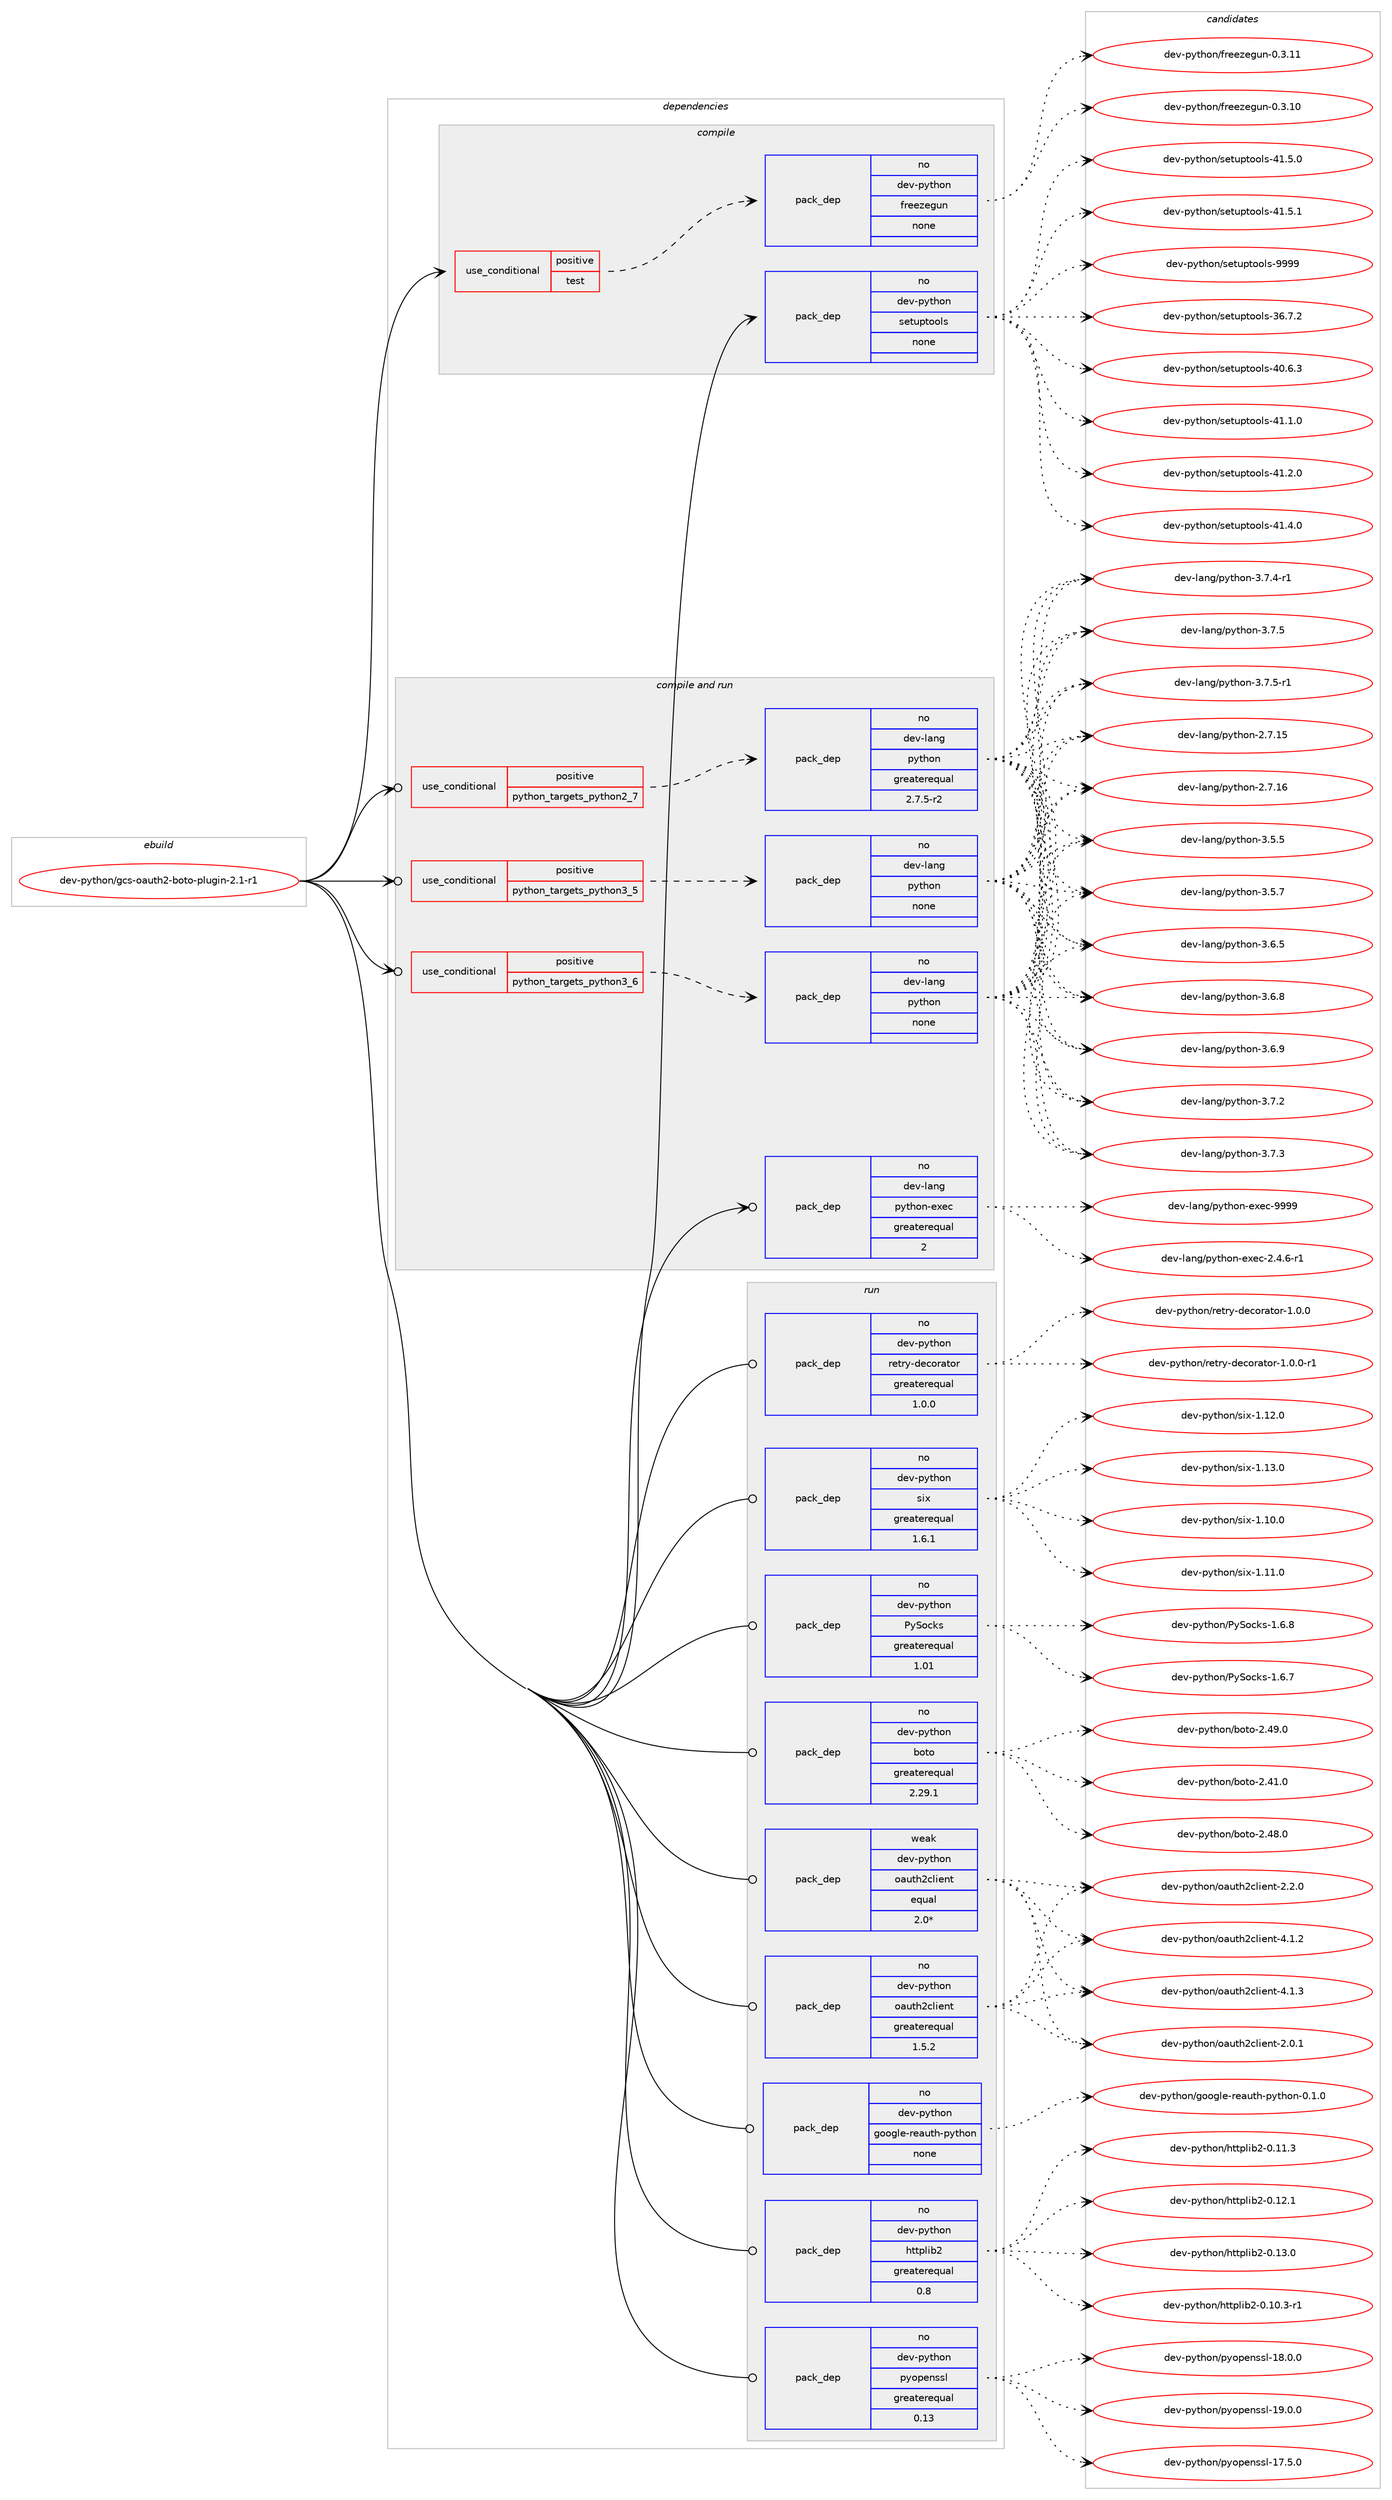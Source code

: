 digraph prolog {

# *************
# Graph options
# *************

newrank=true;
concentrate=true;
compound=true;
graph [rankdir=LR,fontname=Helvetica,fontsize=10,ranksep=1.5];#, ranksep=2.5, nodesep=0.2];
edge  [arrowhead=vee];
node  [fontname=Helvetica,fontsize=10];

# **********
# The ebuild
# **********

subgraph cluster_leftcol {
color=gray;
rank=same;
label=<<i>ebuild</i>>;
id [label="dev-python/gcs-oauth2-boto-plugin-2.1-r1", color=red, width=4, href="../dev-python/gcs-oauth2-boto-plugin-2.1-r1.svg"];
}

# ****************
# The dependencies
# ****************

subgraph cluster_midcol {
color=gray;
label=<<i>dependencies</i>>;
subgraph cluster_compile {
fillcolor="#eeeeee";
style=filled;
label=<<i>compile</i>>;
subgraph cond139893 {
dependency606255 [label=<<TABLE BORDER="0" CELLBORDER="1" CELLSPACING="0" CELLPADDING="4"><TR><TD ROWSPAN="3" CELLPADDING="10">use_conditional</TD></TR><TR><TD>positive</TD></TR><TR><TD>test</TD></TR></TABLE>>, shape=none, color=red];
subgraph pack454565 {
dependency606256 [label=<<TABLE BORDER="0" CELLBORDER="1" CELLSPACING="0" CELLPADDING="4" WIDTH="220"><TR><TD ROWSPAN="6" CELLPADDING="30">pack_dep</TD></TR><TR><TD WIDTH="110">no</TD></TR><TR><TD>dev-python</TD></TR><TR><TD>freezegun</TD></TR><TR><TD>none</TD></TR><TR><TD></TD></TR></TABLE>>, shape=none, color=blue];
}
dependency606255:e -> dependency606256:w [weight=20,style="dashed",arrowhead="vee"];
}
id:e -> dependency606255:w [weight=20,style="solid",arrowhead="vee"];
subgraph pack454566 {
dependency606257 [label=<<TABLE BORDER="0" CELLBORDER="1" CELLSPACING="0" CELLPADDING="4" WIDTH="220"><TR><TD ROWSPAN="6" CELLPADDING="30">pack_dep</TD></TR><TR><TD WIDTH="110">no</TD></TR><TR><TD>dev-python</TD></TR><TR><TD>setuptools</TD></TR><TR><TD>none</TD></TR><TR><TD></TD></TR></TABLE>>, shape=none, color=blue];
}
id:e -> dependency606257:w [weight=20,style="solid",arrowhead="vee"];
}
subgraph cluster_compileandrun {
fillcolor="#eeeeee";
style=filled;
label=<<i>compile and run</i>>;
subgraph cond139894 {
dependency606258 [label=<<TABLE BORDER="0" CELLBORDER="1" CELLSPACING="0" CELLPADDING="4"><TR><TD ROWSPAN="3" CELLPADDING="10">use_conditional</TD></TR><TR><TD>positive</TD></TR><TR><TD>python_targets_python2_7</TD></TR></TABLE>>, shape=none, color=red];
subgraph pack454567 {
dependency606259 [label=<<TABLE BORDER="0" CELLBORDER="1" CELLSPACING="0" CELLPADDING="4" WIDTH="220"><TR><TD ROWSPAN="6" CELLPADDING="30">pack_dep</TD></TR><TR><TD WIDTH="110">no</TD></TR><TR><TD>dev-lang</TD></TR><TR><TD>python</TD></TR><TR><TD>greaterequal</TD></TR><TR><TD>2.7.5-r2</TD></TR></TABLE>>, shape=none, color=blue];
}
dependency606258:e -> dependency606259:w [weight=20,style="dashed",arrowhead="vee"];
}
id:e -> dependency606258:w [weight=20,style="solid",arrowhead="odotvee"];
subgraph cond139895 {
dependency606260 [label=<<TABLE BORDER="0" CELLBORDER="1" CELLSPACING="0" CELLPADDING="4"><TR><TD ROWSPAN="3" CELLPADDING="10">use_conditional</TD></TR><TR><TD>positive</TD></TR><TR><TD>python_targets_python3_5</TD></TR></TABLE>>, shape=none, color=red];
subgraph pack454568 {
dependency606261 [label=<<TABLE BORDER="0" CELLBORDER="1" CELLSPACING="0" CELLPADDING="4" WIDTH="220"><TR><TD ROWSPAN="6" CELLPADDING="30">pack_dep</TD></TR><TR><TD WIDTH="110">no</TD></TR><TR><TD>dev-lang</TD></TR><TR><TD>python</TD></TR><TR><TD>none</TD></TR><TR><TD></TD></TR></TABLE>>, shape=none, color=blue];
}
dependency606260:e -> dependency606261:w [weight=20,style="dashed",arrowhead="vee"];
}
id:e -> dependency606260:w [weight=20,style="solid",arrowhead="odotvee"];
subgraph cond139896 {
dependency606262 [label=<<TABLE BORDER="0" CELLBORDER="1" CELLSPACING="0" CELLPADDING="4"><TR><TD ROWSPAN="3" CELLPADDING="10">use_conditional</TD></TR><TR><TD>positive</TD></TR><TR><TD>python_targets_python3_6</TD></TR></TABLE>>, shape=none, color=red];
subgraph pack454569 {
dependency606263 [label=<<TABLE BORDER="0" CELLBORDER="1" CELLSPACING="0" CELLPADDING="4" WIDTH="220"><TR><TD ROWSPAN="6" CELLPADDING="30">pack_dep</TD></TR><TR><TD WIDTH="110">no</TD></TR><TR><TD>dev-lang</TD></TR><TR><TD>python</TD></TR><TR><TD>none</TD></TR><TR><TD></TD></TR></TABLE>>, shape=none, color=blue];
}
dependency606262:e -> dependency606263:w [weight=20,style="dashed",arrowhead="vee"];
}
id:e -> dependency606262:w [weight=20,style="solid",arrowhead="odotvee"];
subgraph pack454570 {
dependency606264 [label=<<TABLE BORDER="0" CELLBORDER="1" CELLSPACING="0" CELLPADDING="4" WIDTH="220"><TR><TD ROWSPAN="6" CELLPADDING="30">pack_dep</TD></TR><TR><TD WIDTH="110">no</TD></TR><TR><TD>dev-lang</TD></TR><TR><TD>python-exec</TD></TR><TR><TD>greaterequal</TD></TR><TR><TD>2</TD></TR></TABLE>>, shape=none, color=blue];
}
id:e -> dependency606264:w [weight=20,style="solid",arrowhead="odotvee"];
}
subgraph cluster_run {
fillcolor="#eeeeee";
style=filled;
label=<<i>run</i>>;
subgraph pack454571 {
dependency606265 [label=<<TABLE BORDER="0" CELLBORDER="1" CELLSPACING="0" CELLPADDING="4" WIDTH="220"><TR><TD ROWSPAN="6" CELLPADDING="30">pack_dep</TD></TR><TR><TD WIDTH="110">no</TD></TR><TR><TD>dev-python</TD></TR><TR><TD>PySocks</TD></TR><TR><TD>greaterequal</TD></TR><TR><TD>1.01</TD></TR></TABLE>>, shape=none, color=blue];
}
id:e -> dependency606265:w [weight=20,style="solid",arrowhead="odot"];
subgraph pack454572 {
dependency606266 [label=<<TABLE BORDER="0" CELLBORDER="1" CELLSPACING="0" CELLPADDING="4" WIDTH="220"><TR><TD ROWSPAN="6" CELLPADDING="30">pack_dep</TD></TR><TR><TD WIDTH="110">no</TD></TR><TR><TD>dev-python</TD></TR><TR><TD>boto</TD></TR><TR><TD>greaterequal</TD></TR><TR><TD>2.29.1</TD></TR></TABLE>>, shape=none, color=blue];
}
id:e -> dependency606266:w [weight=20,style="solid",arrowhead="odot"];
subgraph pack454573 {
dependency606267 [label=<<TABLE BORDER="0" CELLBORDER="1" CELLSPACING="0" CELLPADDING="4" WIDTH="220"><TR><TD ROWSPAN="6" CELLPADDING="30">pack_dep</TD></TR><TR><TD WIDTH="110">no</TD></TR><TR><TD>dev-python</TD></TR><TR><TD>google-reauth-python</TD></TR><TR><TD>none</TD></TR><TR><TD></TD></TR></TABLE>>, shape=none, color=blue];
}
id:e -> dependency606267:w [weight=20,style="solid",arrowhead="odot"];
subgraph pack454574 {
dependency606268 [label=<<TABLE BORDER="0" CELLBORDER="1" CELLSPACING="0" CELLPADDING="4" WIDTH="220"><TR><TD ROWSPAN="6" CELLPADDING="30">pack_dep</TD></TR><TR><TD WIDTH="110">no</TD></TR><TR><TD>dev-python</TD></TR><TR><TD>httplib2</TD></TR><TR><TD>greaterequal</TD></TR><TR><TD>0.8</TD></TR></TABLE>>, shape=none, color=blue];
}
id:e -> dependency606268:w [weight=20,style="solid",arrowhead="odot"];
subgraph pack454575 {
dependency606269 [label=<<TABLE BORDER="0" CELLBORDER="1" CELLSPACING="0" CELLPADDING="4" WIDTH="220"><TR><TD ROWSPAN="6" CELLPADDING="30">pack_dep</TD></TR><TR><TD WIDTH="110">no</TD></TR><TR><TD>dev-python</TD></TR><TR><TD>oauth2client</TD></TR><TR><TD>greaterequal</TD></TR><TR><TD>1.5.2</TD></TR></TABLE>>, shape=none, color=blue];
}
id:e -> dependency606269:w [weight=20,style="solid",arrowhead="odot"];
subgraph pack454576 {
dependency606270 [label=<<TABLE BORDER="0" CELLBORDER="1" CELLSPACING="0" CELLPADDING="4" WIDTH="220"><TR><TD ROWSPAN="6" CELLPADDING="30">pack_dep</TD></TR><TR><TD WIDTH="110">no</TD></TR><TR><TD>dev-python</TD></TR><TR><TD>pyopenssl</TD></TR><TR><TD>greaterequal</TD></TR><TR><TD>0.13</TD></TR></TABLE>>, shape=none, color=blue];
}
id:e -> dependency606270:w [weight=20,style="solid",arrowhead="odot"];
subgraph pack454577 {
dependency606271 [label=<<TABLE BORDER="0" CELLBORDER="1" CELLSPACING="0" CELLPADDING="4" WIDTH="220"><TR><TD ROWSPAN="6" CELLPADDING="30">pack_dep</TD></TR><TR><TD WIDTH="110">no</TD></TR><TR><TD>dev-python</TD></TR><TR><TD>retry-decorator</TD></TR><TR><TD>greaterequal</TD></TR><TR><TD>1.0.0</TD></TR></TABLE>>, shape=none, color=blue];
}
id:e -> dependency606271:w [weight=20,style="solid",arrowhead="odot"];
subgraph pack454578 {
dependency606272 [label=<<TABLE BORDER="0" CELLBORDER="1" CELLSPACING="0" CELLPADDING="4" WIDTH="220"><TR><TD ROWSPAN="6" CELLPADDING="30">pack_dep</TD></TR><TR><TD WIDTH="110">no</TD></TR><TR><TD>dev-python</TD></TR><TR><TD>six</TD></TR><TR><TD>greaterequal</TD></TR><TR><TD>1.6.1</TD></TR></TABLE>>, shape=none, color=blue];
}
id:e -> dependency606272:w [weight=20,style="solid",arrowhead="odot"];
subgraph pack454579 {
dependency606273 [label=<<TABLE BORDER="0" CELLBORDER="1" CELLSPACING="0" CELLPADDING="4" WIDTH="220"><TR><TD ROWSPAN="6" CELLPADDING="30">pack_dep</TD></TR><TR><TD WIDTH="110">weak</TD></TR><TR><TD>dev-python</TD></TR><TR><TD>oauth2client</TD></TR><TR><TD>equal</TD></TR><TR><TD>2.0*</TD></TR></TABLE>>, shape=none, color=blue];
}
id:e -> dependency606273:w [weight=20,style="solid",arrowhead="odot"];
}
}

# **************
# The candidates
# **************

subgraph cluster_choices {
rank=same;
color=gray;
label=<<i>candidates</i>>;

subgraph choice454565 {
color=black;
nodesep=1;
choice100101118451121211161041111104710211410110112210110311711045484651464948 [label="dev-python/freezegun-0.3.10", color=red, width=4,href="../dev-python/freezegun-0.3.10.svg"];
choice100101118451121211161041111104710211410110112210110311711045484651464949 [label="dev-python/freezegun-0.3.11", color=red, width=4,href="../dev-python/freezegun-0.3.11.svg"];
dependency606256:e -> choice100101118451121211161041111104710211410110112210110311711045484651464948:w [style=dotted,weight="100"];
dependency606256:e -> choice100101118451121211161041111104710211410110112210110311711045484651464949:w [style=dotted,weight="100"];
}
subgraph choice454566 {
color=black;
nodesep=1;
choice100101118451121211161041111104711510111611711211611111110811545515446554650 [label="dev-python/setuptools-36.7.2", color=red, width=4,href="../dev-python/setuptools-36.7.2.svg"];
choice100101118451121211161041111104711510111611711211611111110811545524846544651 [label="dev-python/setuptools-40.6.3", color=red, width=4,href="../dev-python/setuptools-40.6.3.svg"];
choice100101118451121211161041111104711510111611711211611111110811545524946494648 [label="dev-python/setuptools-41.1.0", color=red, width=4,href="../dev-python/setuptools-41.1.0.svg"];
choice100101118451121211161041111104711510111611711211611111110811545524946504648 [label="dev-python/setuptools-41.2.0", color=red, width=4,href="../dev-python/setuptools-41.2.0.svg"];
choice100101118451121211161041111104711510111611711211611111110811545524946524648 [label="dev-python/setuptools-41.4.0", color=red, width=4,href="../dev-python/setuptools-41.4.0.svg"];
choice100101118451121211161041111104711510111611711211611111110811545524946534648 [label="dev-python/setuptools-41.5.0", color=red, width=4,href="../dev-python/setuptools-41.5.0.svg"];
choice100101118451121211161041111104711510111611711211611111110811545524946534649 [label="dev-python/setuptools-41.5.1", color=red, width=4,href="../dev-python/setuptools-41.5.1.svg"];
choice10010111845112121116104111110471151011161171121161111111081154557575757 [label="dev-python/setuptools-9999", color=red, width=4,href="../dev-python/setuptools-9999.svg"];
dependency606257:e -> choice100101118451121211161041111104711510111611711211611111110811545515446554650:w [style=dotted,weight="100"];
dependency606257:e -> choice100101118451121211161041111104711510111611711211611111110811545524846544651:w [style=dotted,weight="100"];
dependency606257:e -> choice100101118451121211161041111104711510111611711211611111110811545524946494648:w [style=dotted,weight="100"];
dependency606257:e -> choice100101118451121211161041111104711510111611711211611111110811545524946504648:w [style=dotted,weight="100"];
dependency606257:e -> choice100101118451121211161041111104711510111611711211611111110811545524946524648:w [style=dotted,weight="100"];
dependency606257:e -> choice100101118451121211161041111104711510111611711211611111110811545524946534648:w [style=dotted,weight="100"];
dependency606257:e -> choice100101118451121211161041111104711510111611711211611111110811545524946534649:w [style=dotted,weight="100"];
dependency606257:e -> choice10010111845112121116104111110471151011161171121161111111081154557575757:w [style=dotted,weight="100"];
}
subgraph choice454567 {
color=black;
nodesep=1;
choice10010111845108971101034711212111610411111045504655464953 [label="dev-lang/python-2.7.15", color=red, width=4,href="../dev-lang/python-2.7.15.svg"];
choice10010111845108971101034711212111610411111045504655464954 [label="dev-lang/python-2.7.16", color=red, width=4,href="../dev-lang/python-2.7.16.svg"];
choice100101118451089711010347112121116104111110455146534653 [label="dev-lang/python-3.5.5", color=red, width=4,href="../dev-lang/python-3.5.5.svg"];
choice100101118451089711010347112121116104111110455146534655 [label="dev-lang/python-3.5.7", color=red, width=4,href="../dev-lang/python-3.5.7.svg"];
choice100101118451089711010347112121116104111110455146544653 [label="dev-lang/python-3.6.5", color=red, width=4,href="../dev-lang/python-3.6.5.svg"];
choice100101118451089711010347112121116104111110455146544656 [label="dev-lang/python-3.6.8", color=red, width=4,href="../dev-lang/python-3.6.8.svg"];
choice100101118451089711010347112121116104111110455146544657 [label="dev-lang/python-3.6.9", color=red, width=4,href="../dev-lang/python-3.6.9.svg"];
choice100101118451089711010347112121116104111110455146554650 [label="dev-lang/python-3.7.2", color=red, width=4,href="../dev-lang/python-3.7.2.svg"];
choice100101118451089711010347112121116104111110455146554651 [label="dev-lang/python-3.7.3", color=red, width=4,href="../dev-lang/python-3.7.3.svg"];
choice1001011184510897110103471121211161041111104551465546524511449 [label="dev-lang/python-3.7.4-r1", color=red, width=4,href="../dev-lang/python-3.7.4-r1.svg"];
choice100101118451089711010347112121116104111110455146554653 [label="dev-lang/python-3.7.5", color=red, width=4,href="../dev-lang/python-3.7.5.svg"];
choice1001011184510897110103471121211161041111104551465546534511449 [label="dev-lang/python-3.7.5-r1", color=red, width=4,href="../dev-lang/python-3.7.5-r1.svg"];
dependency606259:e -> choice10010111845108971101034711212111610411111045504655464953:w [style=dotted,weight="100"];
dependency606259:e -> choice10010111845108971101034711212111610411111045504655464954:w [style=dotted,weight="100"];
dependency606259:e -> choice100101118451089711010347112121116104111110455146534653:w [style=dotted,weight="100"];
dependency606259:e -> choice100101118451089711010347112121116104111110455146534655:w [style=dotted,weight="100"];
dependency606259:e -> choice100101118451089711010347112121116104111110455146544653:w [style=dotted,weight="100"];
dependency606259:e -> choice100101118451089711010347112121116104111110455146544656:w [style=dotted,weight="100"];
dependency606259:e -> choice100101118451089711010347112121116104111110455146544657:w [style=dotted,weight="100"];
dependency606259:e -> choice100101118451089711010347112121116104111110455146554650:w [style=dotted,weight="100"];
dependency606259:e -> choice100101118451089711010347112121116104111110455146554651:w [style=dotted,weight="100"];
dependency606259:e -> choice1001011184510897110103471121211161041111104551465546524511449:w [style=dotted,weight="100"];
dependency606259:e -> choice100101118451089711010347112121116104111110455146554653:w [style=dotted,weight="100"];
dependency606259:e -> choice1001011184510897110103471121211161041111104551465546534511449:w [style=dotted,weight="100"];
}
subgraph choice454568 {
color=black;
nodesep=1;
choice10010111845108971101034711212111610411111045504655464953 [label="dev-lang/python-2.7.15", color=red, width=4,href="../dev-lang/python-2.7.15.svg"];
choice10010111845108971101034711212111610411111045504655464954 [label="dev-lang/python-2.7.16", color=red, width=4,href="../dev-lang/python-2.7.16.svg"];
choice100101118451089711010347112121116104111110455146534653 [label="dev-lang/python-3.5.5", color=red, width=4,href="../dev-lang/python-3.5.5.svg"];
choice100101118451089711010347112121116104111110455146534655 [label="dev-lang/python-3.5.7", color=red, width=4,href="../dev-lang/python-3.5.7.svg"];
choice100101118451089711010347112121116104111110455146544653 [label="dev-lang/python-3.6.5", color=red, width=4,href="../dev-lang/python-3.6.5.svg"];
choice100101118451089711010347112121116104111110455146544656 [label="dev-lang/python-3.6.8", color=red, width=4,href="../dev-lang/python-3.6.8.svg"];
choice100101118451089711010347112121116104111110455146544657 [label="dev-lang/python-3.6.9", color=red, width=4,href="../dev-lang/python-3.6.9.svg"];
choice100101118451089711010347112121116104111110455146554650 [label="dev-lang/python-3.7.2", color=red, width=4,href="../dev-lang/python-3.7.2.svg"];
choice100101118451089711010347112121116104111110455146554651 [label="dev-lang/python-3.7.3", color=red, width=4,href="../dev-lang/python-3.7.3.svg"];
choice1001011184510897110103471121211161041111104551465546524511449 [label="dev-lang/python-3.7.4-r1", color=red, width=4,href="../dev-lang/python-3.7.4-r1.svg"];
choice100101118451089711010347112121116104111110455146554653 [label="dev-lang/python-3.7.5", color=red, width=4,href="../dev-lang/python-3.7.5.svg"];
choice1001011184510897110103471121211161041111104551465546534511449 [label="dev-lang/python-3.7.5-r1", color=red, width=4,href="../dev-lang/python-3.7.5-r1.svg"];
dependency606261:e -> choice10010111845108971101034711212111610411111045504655464953:w [style=dotted,weight="100"];
dependency606261:e -> choice10010111845108971101034711212111610411111045504655464954:w [style=dotted,weight="100"];
dependency606261:e -> choice100101118451089711010347112121116104111110455146534653:w [style=dotted,weight="100"];
dependency606261:e -> choice100101118451089711010347112121116104111110455146534655:w [style=dotted,weight="100"];
dependency606261:e -> choice100101118451089711010347112121116104111110455146544653:w [style=dotted,weight="100"];
dependency606261:e -> choice100101118451089711010347112121116104111110455146544656:w [style=dotted,weight="100"];
dependency606261:e -> choice100101118451089711010347112121116104111110455146544657:w [style=dotted,weight="100"];
dependency606261:e -> choice100101118451089711010347112121116104111110455146554650:w [style=dotted,weight="100"];
dependency606261:e -> choice100101118451089711010347112121116104111110455146554651:w [style=dotted,weight="100"];
dependency606261:e -> choice1001011184510897110103471121211161041111104551465546524511449:w [style=dotted,weight="100"];
dependency606261:e -> choice100101118451089711010347112121116104111110455146554653:w [style=dotted,weight="100"];
dependency606261:e -> choice1001011184510897110103471121211161041111104551465546534511449:w [style=dotted,weight="100"];
}
subgraph choice454569 {
color=black;
nodesep=1;
choice10010111845108971101034711212111610411111045504655464953 [label="dev-lang/python-2.7.15", color=red, width=4,href="../dev-lang/python-2.7.15.svg"];
choice10010111845108971101034711212111610411111045504655464954 [label="dev-lang/python-2.7.16", color=red, width=4,href="../dev-lang/python-2.7.16.svg"];
choice100101118451089711010347112121116104111110455146534653 [label="dev-lang/python-3.5.5", color=red, width=4,href="../dev-lang/python-3.5.5.svg"];
choice100101118451089711010347112121116104111110455146534655 [label="dev-lang/python-3.5.7", color=red, width=4,href="../dev-lang/python-3.5.7.svg"];
choice100101118451089711010347112121116104111110455146544653 [label="dev-lang/python-3.6.5", color=red, width=4,href="../dev-lang/python-3.6.5.svg"];
choice100101118451089711010347112121116104111110455146544656 [label="dev-lang/python-3.6.8", color=red, width=4,href="../dev-lang/python-3.6.8.svg"];
choice100101118451089711010347112121116104111110455146544657 [label="dev-lang/python-3.6.9", color=red, width=4,href="../dev-lang/python-3.6.9.svg"];
choice100101118451089711010347112121116104111110455146554650 [label="dev-lang/python-3.7.2", color=red, width=4,href="../dev-lang/python-3.7.2.svg"];
choice100101118451089711010347112121116104111110455146554651 [label="dev-lang/python-3.7.3", color=red, width=4,href="../dev-lang/python-3.7.3.svg"];
choice1001011184510897110103471121211161041111104551465546524511449 [label="dev-lang/python-3.7.4-r1", color=red, width=4,href="../dev-lang/python-3.7.4-r1.svg"];
choice100101118451089711010347112121116104111110455146554653 [label="dev-lang/python-3.7.5", color=red, width=4,href="../dev-lang/python-3.7.5.svg"];
choice1001011184510897110103471121211161041111104551465546534511449 [label="dev-lang/python-3.7.5-r1", color=red, width=4,href="../dev-lang/python-3.7.5-r1.svg"];
dependency606263:e -> choice10010111845108971101034711212111610411111045504655464953:w [style=dotted,weight="100"];
dependency606263:e -> choice10010111845108971101034711212111610411111045504655464954:w [style=dotted,weight="100"];
dependency606263:e -> choice100101118451089711010347112121116104111110455146534653:w [style=dotted,weight="100"];
dependency606263:e -> choice100101118451089711010347112121116104111110455146534655:w [style=dotted,weight="100"];
dependency606263:e -> choice100101118451089711010347112121116104111110455146544653:w [style=dotted,weight="100"];
dependency606263:e -> choice100101118451089711010347112121116104111110455146544656:w [style=dotted,weight="100"];
dependency606263:e -> choice100101118451089711010347112121116104111110455146544657:w [style=dotted,weight="100"];
dependency606263:e -> choice100101118451089711010347112121116104111110455146554650:w [style=dotted,weight="100"];
dependency606263:e -> choice100101118451089711010347112121116104111110455146554651:w [style=dotted,weight="100"];
dependency606263:e -> choice1001011184510897110103471121211161041111104551465546524511449:w [style=dotted,weight="100"];
dependency606263:e -> choice100101118451089711010347112121116104111110455146554653:w [style=dotted,weight="100"];
dependency606263:e -> choice1001011184510897110103471121211161041111104551465546534511449:w [style=dotted,weight="100"];
}
subgraph choice454570 {
color=black;
nodesep=1;
choice10010111845108971101034711212111610411111045101120101994550465246544511449 [label="dev-lang/python-exec-2.4.6-r1", color=red, width=4,href="../dev-lang/python-exec-2.4.6-r1.svg"];
choice10010111845108971101034711212111610411111045101120101994557575757 [label="dev-lang/python-exec-9999", color=red, width=4,href="../dev-lang/python-exec-9999.svg"];
dependency606264:e -> choice10010111845108971101034711212111610411111045101120101994550465246544511449:w [style=dotted,weight="100"];
dependency606264:e -> choice10010111845108971101034711212111610411111045101120101994557575757:w [style=dotted,weight="100"];
}
subgraph choice454571 {
color=black;
nodesep=1;
choice1001011184511212111610411111047801218311199107115454946544655 [label="dev-python/PySocks-1.6.7", color=red, width=4,href="../dev-python/PySocks-1.6.7.svg"];
choice1001011184511212111610411111047801218311199107115454946544656 [label="dev-python/PySocks-1.6.8", color=red, width=4,href="../dev-python/PySocks-1.6.8.svg"];
dependency606265:e -> choice1001011184511212111610411111047801218311199107115454946544655:w [style=dotted,weight="100"];
dependency606265:e -> choice1001011184511212111610411111047801218311199107115454946544656:w [style=dotted,weight="100"];
}
subgraph choice454572 {
color=black;
nodesep=1;
choice10010111845112121116104111110479811111611145504652494648 [label="dev-python/boto-2.41.0", color=red, width=4,href="../dev-python/boto-2.41.0.svg"];
choice10010111845112121116104111110479811111611145504652564648 [label="dev-python/boto-2.48.0", color=red, width=4,href="../dev-python/boto-2.48.0.svg"];
choice10010111845112121116104111110479811111611145504652574648 [label="dev-python/boto-2.49.0", color=red, width=4,href="../dev-python/boto-2.49.0.svg"];
dependency606266:e -> choice10010111845112121116104111110479811111611145504652494648:w [style=dotted,weight="100"];
dependency606266:e -> choice10010111845112121116104111110479811111611145504652564648:w [style=dotted,weight="100"];
dependency606266:e -> choice10010111845112121116104111110479811111611145504652574648:w [style=dotted,weight="100"];
}
subgraph choice454573 {
color=black;
nodesep=1;
choice1001011184511212111610411111047103111111103108101451141019711711610445112121116104111110454846494648 [label="dev-python/google-reauth-python-0.1.0", color=red, width=4,href="../dev-python/google-reauth-python-0.1.0.svg"];
dependency606267:e -> choice1001011184511212111610411111047103111111103108101451141019711711610445112121116104111110454846494648:w [style=dotted,weight="100"];
}
subgraph choice454574 {
color=black;
nodesep=1;
choice10010111845112121116104111110471041161161121081059850454846494846514511449 [label="dev-python/httplib2-0.10.3-r1", color=red, width=4,href="../dev-python/httplib2-0.10.3-r1.svg"];
choice1001011184511212111610411111047104116116112108105985045484649494651 [label="dev-python/httplib2-0.11.3", color=red, width=4,href="../dev-python/httplib2-0.11.3.svg"];
choice1001011184511212111610411111047104116116112108105985045484649504649 [label="dev-python/httplib2-0.12.1", color=red, width=4,href="../dev-python/httplib2-0.12.1.svg"];
choice1001011184511212111610411111047104116116112108105985045484649514648 [label="dev-python/httplib2-0.13.0", color=red, width=4,href="../dev-python/httplib2-0.13.0.svg"];
dependency606268:e -> choice10010111845112121116104111110471041161161121081059850454846494846514511449:w [style=dotted,weight="100"];
dependency606268:e -> choice1001011184511212111610411111047104116116112108105985045484649494651:w [style=dotted,weight="100"];
dependency606268:e -> choice1001011184511212111610411111047104116116112108105985045484649504649:w [style=dotted,weight="100"];
dependency606268:e -> choice1001011184511212111610411111047104116116112108105985045484649514648:w [style=dotted,weight="100"];
}
subgraph choice454575 {
color=black;
nodesep=1;
choice1001011184511212111610411111047111971171161045099108105101110116455046484649 [label="dev-python/oauth2client-2.0.1", color=red, width=4,href="../dev-python/oauth2client-2.0.1.svg"];
choice1001011184511212111610411111047111971171161045099108105101110116455046504648 [label="dev-python/oauth2client-2.2.0", color=red, width=4,href="../dev-python/oauth2client-2.2.0.svg"];
choice1001011184511212111610411111047111971171161045099108105101110116455246494650 [label="dev-python/oauth2client-4.1.2", color=red, width=4,href="../dev-python/oauth2client-4.1.2.svg"];
choice1001011184511212111610411111047111971171161045099108105101110116455246494651 [label="dev-python/oauth2client-4.1.3", color=red, width=4,href="../dev-python/oauth2client-4.1.3.svg"];
dependency606269:e -> choice1001011184511212111610411111047111971171161045099108105101110116455046484649:w [style=dotted,weight="100"];
dependency606269:e -> choice1001011184511212111610411111047111971171161045099108105101110116455046504648:w [style=dotted,weight="100"];
dependency606269:e -> choice1001011184511212111610411111047111971171161045099108105101110116455246494650:w [style=dotted,weight="100"];
dependency606269:e -> choice1001011184511212111610411111047111971171161045099108105101110116455246494651:w [style=dotted,weight="100"];
}
subgraph choice454576 {
color=black;
nodesep=1;
choice100101118451121211161041111104711212111111210111011511510845495546534648 [label="dev-python/pyopenssl-17.5.0", color=red, width=4,href="../dev-python/pyopenssl-17.5.0.svg"];
choice100101118451121211161041111104711212111111210111011511510845495646484648 [label="dev-python/pyopenssl-18.0.0", color=red, width=4,href="../dev-python/pyopenssl-18.0.0.svg"];
choice100101118451121211161041111104711212111111210111011511510845495746484648 [label="dev-python/pyopenssl-19.0.0", color=red, width=4,href="../dev-python/pyopenssl-19.0.0.svg"];
dependency606270:e -> choice100101118451121211161041111104711212111111210111011511510845495546534648:w [style=dotted,weight="100"];
dependency606270:e -> choice100101118451121211161041111104711212111111210111011511510845495646484648:w [style=dotted,weight="100"];
dependency606270:e -> choice100101118451121211161041111104711212111111210111011511510845495746484648:w [style=dotted,weight="100"];
}
subgraph choice454577 {
color=black;
nodesep=1;
choice1001011184511212111610411111047114101116114121451001019911111497116111114454946484648 [label="dev-python/retry-decorator-1.0.0", color=red, width=4,href="../dev-python/retry-decorator-1.0.0.svg"];
choice10010111845112121116104111110471141011161141214510010199111114971161111144549464846484511449 [label="dev-python/retry-decorator-1.0.0-r1", color=red, width=4,href="../dev-python/retry-decorator-1.0.0-r1.svg"];
dependency606271:e -> choice1001011184511212111610411111047114101116114121451001019911111497116111114454946484648:w [style=dotted,weight="100"];
dependency606271:e -> choice10010111845112121116104111110471141011161141214510010199111114971161111144549464846484511449:w [style=dotted,weight="100"];
}
subgraph choice454578 {
color=black;
nodesep=1;
choice100101118451121211161041111104711510512045494649484648 [label="dev-python/six-1.10.0", color=red, width=4,href="../dev-python/six-1.10.0.svg"];
choice100101118451121211161041111104711510512045494649494648 [label="dev-python/six-1.11.0", color=red, width=4,href="../dev-python/six-1.11.0.svg"];
choice100101118451121211161041111104711510512045494649504648 [label="dev-python/six-1.12.0", color=red, width=4,href="../dev-python/six-1.12.0.svg"];
choice100101118451121211161041111104711510512045494649514648 [label="dev-python/six-1.13.0", color=red, width=4,href="../dev-python/six-1.13.0.svg"];
dependency606272:e -> choice100101118451121211161041111104711510512045494649484648:w [style=dotted,weight="100"];
dependency606272:e -> choice100101118451121211161041111104711510512045494649494648:w [style=dotted,weight="100"];
dependency606272:e -> choice100101118451121211161041111104711510512045494649504648:w [style=dotted,weight="100"];
dependency606272:e -> choice100101118451121211161041111104711510512045494649514648:w [style=dotted,weight="100"];
}
subgraph choice454579 {
color=black;
nodesep=1;
choice1001011184511212111610411111047111971171161045099108105101110116455046484649 [label="dev-python/oauth2client-2.0.1", color=red, width=4,href="../dev-python/oauth2client-2.0.1.svg"];
choice1001011184511212111610411111047111971171161045099108105101110116455046504648 [label="dev-python/oauth2client-2.2.0", color=red, width=4,href="../dev-python/oauth2client-2.2.0.svg"];
choice1001011184511212111610411111047111971171161045099108105101110116455246494650 [label="dev-python/oauth2client-4.1.2", color=red, width=4,href="../dev-python/oauth2client-4.1.2.svg"];
choice1001011184511212111610411111047111971171161045099108105101110116455246494651 [label="dev-python/oauth2client-4.1.3", color=red, width=4,href="../dev-python/oauth2client-4.1.3.svg"];
dependency606273:e -> choice1001011184511212111610411111047111971171161045099108105101110116455046484649:w [style=dotted,weight="100"];
dependency606273:e -> choice1001011184511212111610411111047111971171161045099108105101110116455046504648:w [style=dotted,weight="100"];
dependency606273:e -> choice1001011184511212111610411111047111971171161045099108105101110116455246494650:w [style=dotted,weight="100"];
dependency606273:e -> choice1001011184511212111610411111047111971171161045099108105101110116455246494651:w [style=dotted,weight="100"];
}
}

}
